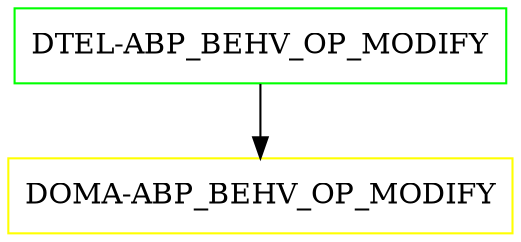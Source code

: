 digraph G {
  "DTEL-ABP_BEHV_OP_MODIFY" [shape=box,color=green];
  "DOMA-ABP_BEHV_OP_MODIFY" [shape=box,color=yellow,URL="./DOMA_ABP_BEHV_OP_MODIFY.html"];
  "DTEL-ABP_BEHV_OP_MODIFY" -> "DOMA-ABP_BEHV_OP_MODIFY";
}
